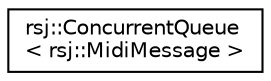 digraph "Graphical Class Hierarchy"
{
 // INTERACTIVE_SVG=YES
 // LATEX_PDF_SIZE
  edge [fontname="Helvetica",fontsize="10",labelfontname="Helvetica",labelfontsize="10"];
  node [fontname="Helvetica",fontsize="10",shape=record];
  rankdir="LR";
  Node0 [label="rsj::ConcurrentQueue\l\< rsj::MidiMessage \>",height=0.2,width=0.4,color="black", fillcolor="white", style="filled",URL="$classrsj_1_1_concurrent_queue.html",tooltip=" "];
}
